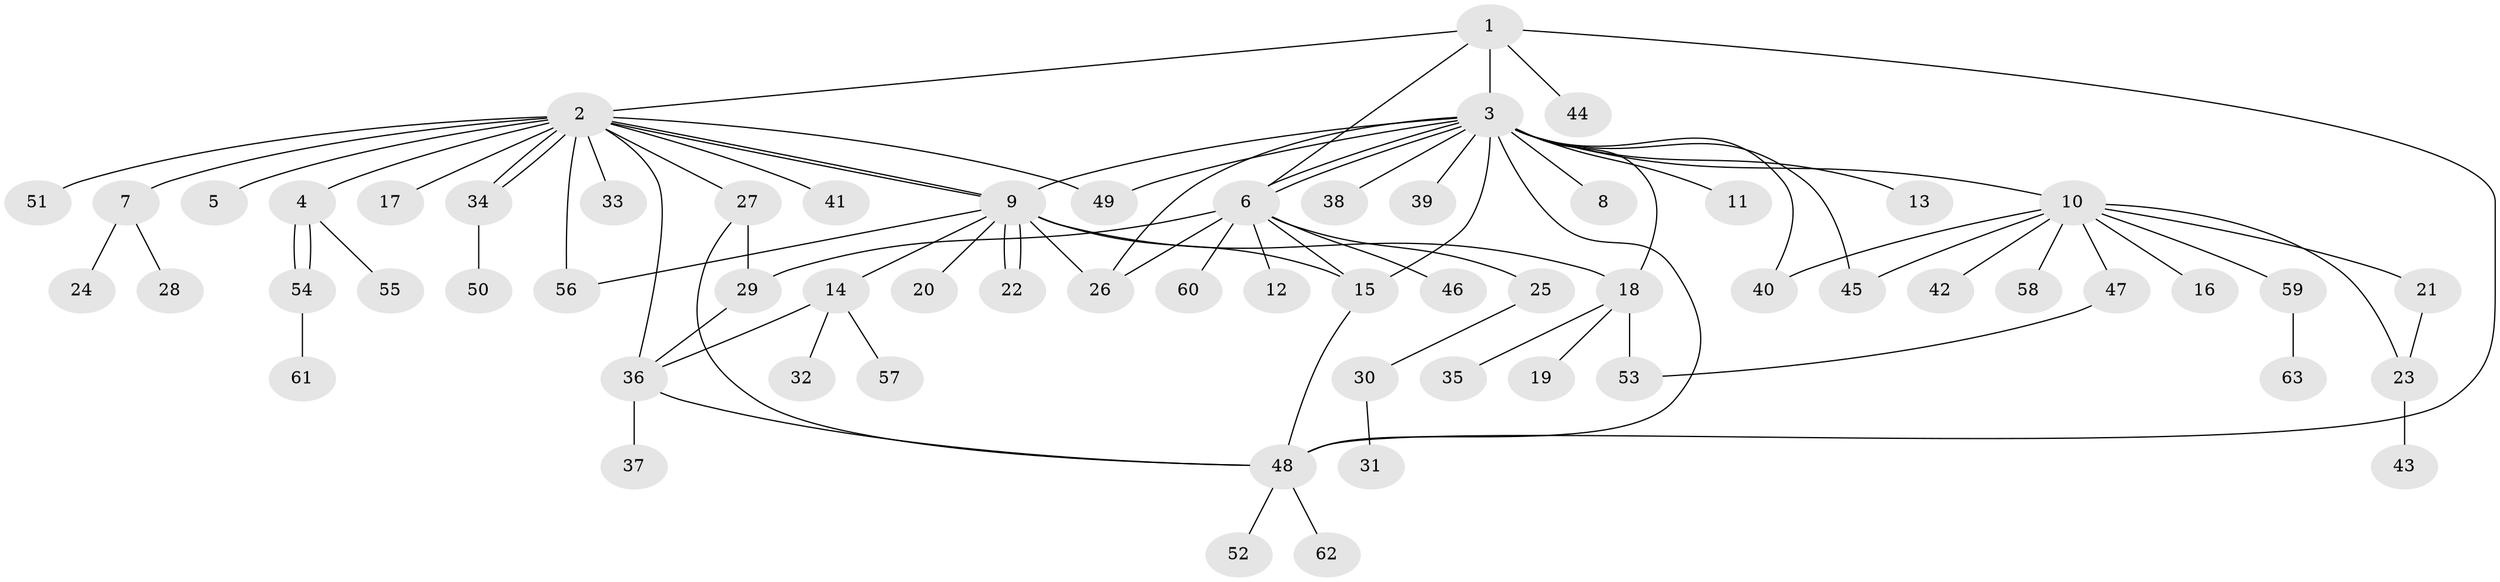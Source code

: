 // coarse degree distribution, {4: 0.06666666666666667, 14: 0.022222222222222223, 15: 0.022222222222222223, 2: 0.2222222222222222, 1: 0.4888888888888889, 8: 0.044444444444444446, 9: 0.022222222222222223, 3: 0.06666666666666667, 6: 0.022222222222222223, 5: 0.022222222222222223}
// Generated by graph-tools (version 1.1) at 2025/50/03/04/25 22:50:19]
// undirected, 63 vertices, 87 edges
graph export_dot {
  node [color=gray90,style=filled];
  1;
  2;
  3;
  4;
  5;
  6;
  7;
  8;
  9;
  10;
  11;
  12;
  13;
  14;
  15;
  16;
  17;
  18;
  19;
  20;
  21;
  22;
  23;
  24;
  25;
  26;
  27;
  28;
  29;
  30;
  31;
  32;
  33;
  34;
  35;
  36;
  37;
  38;
  39;
  40;
  41;
  42;
  43;
  44;
  45;
  46;
  47;
  48;
  49;
  50;
  51;
  52;
  53;
  54;
  55;
  56;
  57;
  58;
  59;
  60;
  61;
  62;
  63;
  1 -- 2;
  1 -- 3;
  1 -- 6;
  1 -- 44;
  1 -- 48;
  2 -- 4;
  2 -- 5;
  2 -- 7;
  2 -- 9;
  2 -- 9;
  2 -- 17;
  2 -- 27;
  2 -- 33;
  2 -- 34;
  2 -- 34;
  2 -- 36;
  2 -- 41;
  2 -- 49;
  2 -- 51;
  2 -- 56;
  3 -- 6;
  3 -- 6;
  3 -- 8;
  3 -- 9;
  3 -- 10;
  3 -- 11;
  3 -- 13;
  3 -- 15;
  3 -- 18;
  3 -- 26;
  3 -- 38;
  3 -- 39;
  3 -- 40;
  3 -- 45;
  3 -- 48;
  3 -- 49;
  4 -- 54;
  4 -- 54;
  4 -- 55;
  6 -- 12;
  6 -- 15;
  6 -- 25;
  6 -- 26;
  6 -- 29;
  6 -- 46;
  6 -- 60;
  7 -- 24;
  7 -- 28;
  9 -- 14;
  9 -- 15;
  9 -- 18;
  9 -- 20;
  9 -- 22;
  9 -- 22;
  9 -- 26;
  9 -- 56;
  10 -- 16;
  10 -- 21;
  10 -- 23;
  10 -- 40;
  10 -- 42;
  10 -- 45;
  10 -- 47;
  10 -- 58;
  10 -- 59;
  14 -- 32;
  14 -- 36;
  14 -- 57;
  15 -- 48;
  18 -- 19;
  18 -- 35;
  18 -- 53;
  21 -- 23;
  23 -- 43;
  25 -- 30;
  27 -- 29;
  27 -- 48;
  29 -- 36;
  30 -- 31;
  34 -- 50;
  36 -- 37;
  36 -- 48;
  47 -- 53;
  48 -- 52;
  48 -- 62;
  54 -- 61;
  59 -- 63;
}
